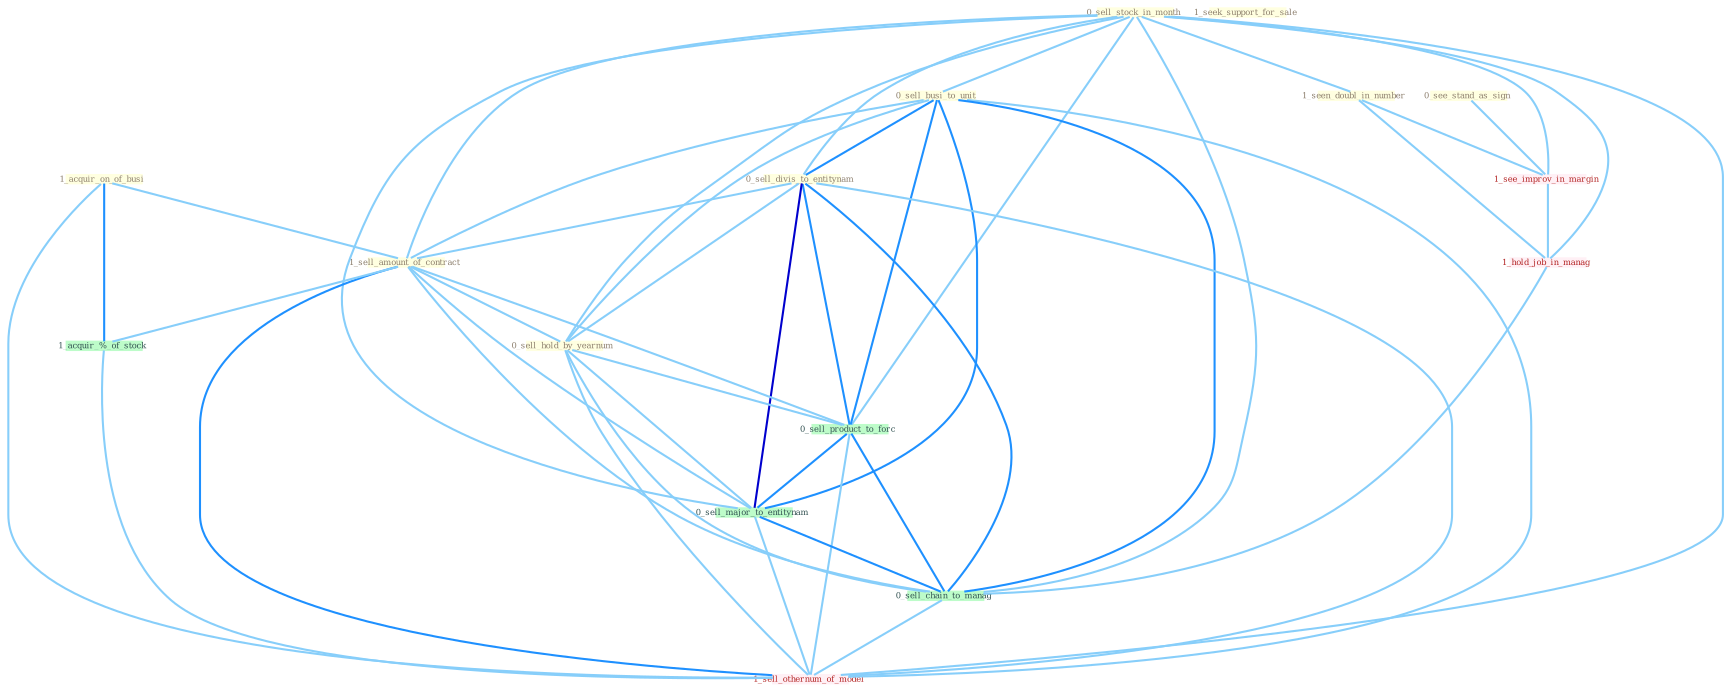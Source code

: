 Graph G{ 
    node
    [shape=polygon,style=filled,width=.5,height=.06,color="#BDFCC9",fixedsize=true,fontsize=4,
    fontcolor="#2f4f4f"];
    {node
    [color="#ffffe0", fontcolor="#8b7d6b"] "1_acquir_on_of_busi " "0_sell_stock_in_month " "1_seek_support_for_sale " "1_seen_doubl_in_number " "0_sell_busi_to_unit " "0_sell_divis_to_entitynam " "1_sell_amount_of_contract " "0_see_stand_as_sign " "0_sell_hold_by_yearnum "}
{node [color="#fff0f5", fontcolor="#b22222"] "1_see_improv_in_margin " "1_hold_job_in_manag " "1_sell_othernum_of_model "}
edge [color="#B0E2FF"];

	"1_acquir_on_of_busi " -- "1_sell_amount_of_contract " [w="1", color="#87cefa" ];
	"1_acquir_on_of_busi " -- "1_acquir_%_of_stock " [w="2", color="#1e90ff" , len=0.8];
	"1_acquir_on_of_busi " -- "1_sell_othernum_of_model " [w="1", color="#87cefa" ];
	"0_sell_stock_in_month " -- "1_seen_doubl_in_number " [w="1", color="#87cefa" ];
	"0_sell_stock_in_month " -- "0_sell_busi_to_unit " [w="1", color="#87cefa" ];
	"0_sell_stock_in_month " -- "0_sell_divis_to_entitynam " [w="1", color="#87cefa" ];
	"0_sell_stock_in_month " -- "1_sell_amount_of_contract " [w="1", color="#87cefa" ];
	"0_sell_stock_in_month " -- "0_sell_hold_by_yearnum " [w="1", color="#87cefa" ];
	"0_sell_stock_in_month " -- "1_see_improv_in_margin " [w="1", color="#87cefa" ];
	"0_sell_stock_in_month " -- "1_hold_job_in_manag " [w="1", color="#87cefa" ];
	"0_sell_stock_in_month " -- "0_sell_product_to_forc " [w="1", color="#87cefa" ];
	"0_sell_stock_in_month " -- "0_sell_major_to_entitynam " [w="1", color="#87cefa" ];
	"0_sell_stock_in_month " -- "0_sell_chain_to_manag " [w="1", color="#87cefa" ];
	"0_sell_stock_in_month " -- "1_sell_othernum_of_model " [w="1", color="#87cefa" ];
	"1_seen_doubl_in_number " -- "1_see_improv_in_margin " [w="1", color="#87cefa" ];
	"1_seen_doubl_in_number " -- "1_hold_job_in_manag " [w="1", color="#87cefa" ];
	"0_sell_busi_to_unit " -- "0_sell_divis_to_entitynam " [w="2", color="#1e90ff" , len=0.8];
	"0_sell_busi_to_unit " -- "1_sell_amount_of_contract " [w="1", color="#87cefa" ];
	"0_sell_busi_to_unit " -- "0_sell_hold_by_yearnum " [w="1", color="#87cefa" ];
	"0_sell_busi_to_unit " -- "0_sell_product_to_forc " [w="2", color="#1e90ff" , len=0.8];
	"0_sell_busi_to_unit " -- "0_sell_major_to_entitynam " [w="2", color="#1e90ff" , len=0.8];
	"0_sell_busi_to_unit " -- "0_sell_chain_to_manag " [w="2", color="#1e90ff" , len=0.8];
	"0_sell_busi_to_unit " -- "1_sell_othernum_of_model " [w="1", color="#87cefa" ];
	"0_sell_divis_to_entitynam " -- "1_sell_amount_of_contract " [w="1", color="#87cefa" ];
	"0_sell_divis_to_entitynam " -- "0_sell_hold_by_yearnum " [w="1", color="#87cefa" ];
	"0_sell_divis_to_entitynam " -- "0_sell_product_to_forc " [w="2", color="#1e90ff" , len=0.8];
	"0_sell_divis_to_entitynam " -- "0_sell_major_to_entitynam " [w="3", color="#0000cd" , len=0.6];
	"0_sell_divis_to_entitynam " -- "0_sell_chain_to_manag " [w="2", color="#1e90ff" , len=0.8];
	"0_sell_divis_to_entitynam " -- "1_sell_othernum_of_model " [w="1", color="#87cefa" ];
	"1_sell_amount_of_contract " -- "0_sell_hold_by_yearnum " [w="1", color="#87cefa" ];
	"1_sell_amount_of_contract " -- "1_acquir_%_of_stock " [w="1", color="#87cefa" ];
	"1_sell_amount_of_contract " -- "0_sell_product_to_forc " [w="1", color="#87cefa" ];
	"1_sell_amount_of_contract " -- "0_sell_major_to_entitynam " [w="1", color="#87cefa" ];
	"1_sell_amount_of_contract " -- "0_sell_chain_to_manag " [w="1", color="#87cefa" ];
	"1_sell_amount_of_contract " -- "1_sell_othernum_of_model " [w="2", color="#1e90ff" , len=0.8];
	"0_see_stand_as_sign " -- "1_see_improv_in_margin " [w="1", color="#87cefa" ];
	"0_sell_hold_by_yearnum " -- "0_sell_product_to_forc " [w="1", color="#87cefa" ];
	"0_sell_hold_by_yearnum " -- "0_sell_major_to_entitynam " [w="1", color="#87cefa" ];
	"0_sell_hold_by_yearnum " -- "0_sell_chain_to_manag " [w="1", color="#87cefa" ];
	"0_sell_hold_by_yearnum " -- "1_sell_othernum_of_model " [w="1", color="#87cefa" ];
	"1_see_improv_in_margin " -- "1_hold_job_in_manag " [w="1", color="#87cefa" ];
	"1_acquir_%_of_stock " -- "1_sell_othernum_of_model " [w="1", color="#87cefa" ];
	"1_hold_job_in_manag " -- "0_sell_chain_to_manag " [w="1", color="#87cefa" ];
	"0_sell_product_to_forc " -- "0_sell_major_to_entitynam " [w="2", color="#1e90ff" , len=0.8];
	"0_sell_product_to_forc " -- "0_sell_chain_to_manag " [w="2", color="#1e90ff" , len=0.8];
	"0_sell_product_to_forc " -- "1_sell_othernum_of_model " [w="1", color="#87cefa" ];
	"0_sell_major_to_entitynam " -- "0_sell_chain_to_manag " [w="2", color="#1e90ff" , len=0.8];
	"0_sell_major_to_entitynam " -- "1_sell_othernum_of_model " [w="1", color="#87cefa" ];
	"0_sell_chain_to_manag " -- "1_sell_othernum_of_model " [w="1", color="#87cefa" ];
}